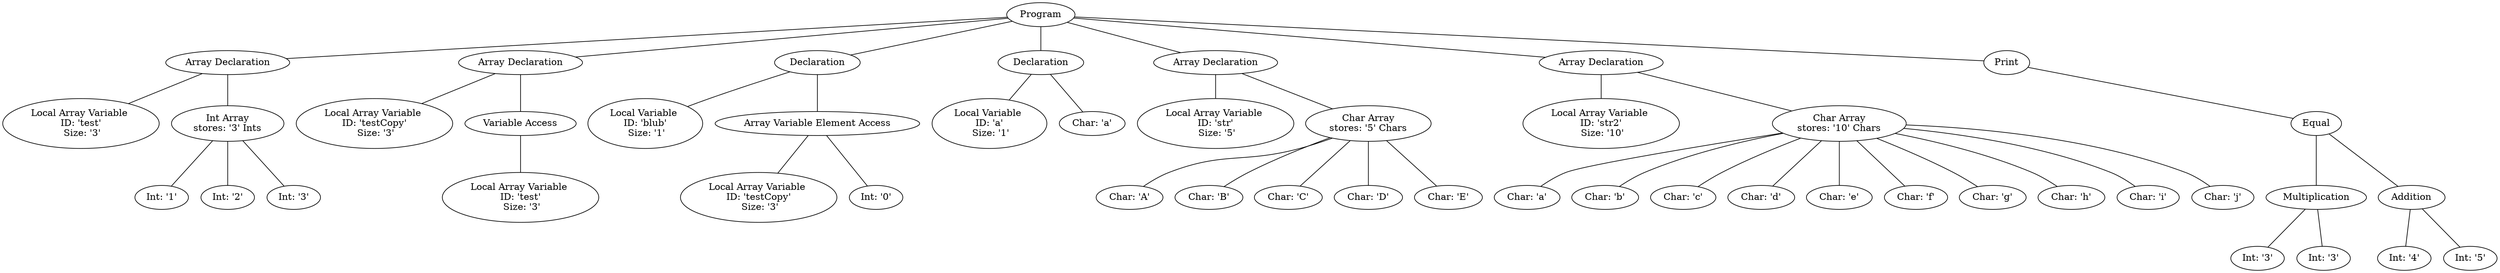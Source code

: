 graph {
   XEAsZErQ [label=<Program>];
   cEnFWzQn [label=<Array Declaration>];
   ucJDRPSB [label=<Array Declaration>];
   CCUBdNBn [label=<Declaration>];
   UCUMRCrR [label=<Declaration>];
   fDuXKnAK [label=<Array Declaration>];
   BBkZiLbo [label=<Array Declaration>];
   jBSJsIuz [label=<Print>];
   oPmJXgQV [label=<Local Array Variable <br/>ID: 'test'<br/> Size: '3'>];
   GOpkKzPc [label=<Int Array<br/>stores: '3' Ints>];
   ZNayzWkg [label=<Local Array Variable <br/>ID: 'testCopy'<br/> Size: '3'>];
   jLodgwJy [label=<Variable Access>];
   wwciFwXA [label=<Local Variable <br/>ID: 'blub'<br/> Size: '1'>];
   cTwytZRZ [label=<Array Variable Element Access>];
   zrvAdbDP [label=<Local Variable <br/>ID: 'a'<br/> Size: '1'>];
   GvDfqhtd [label=<Char: 'a'>];
   lefzfAvb [label=<Local Array Variable <br/>ID: 'str'<br/> Size: '5'>];
   CvauMXCU [label=<Char Array<br/>stores: '5' Chars>];
   aIWTzJsD [label=<Local Array Variable <br/>ID: 'str2'<br/> Size: '10'>];
   xhAGvLRS [label=<Char Array<br/>stores: '10' Chars>];
   UIjJCcpq [label=<Equal>];
   YuNiAvtD [label=<Int: '1'>];
   VQtPiFUg [label=<Int: '2'>];
   hFsipJqI [label=<Int: '3'>];
   drHhUuiT [label=<Local Array Variable <br/>ID: 'test'<br/> Size: '3'>];
   hhdDTgTJ [label=<Local Array Variable <br/>ID: 'testCopy'<br/> Size: '3'>];
   BGQTCtyX [label=<Int: '0'>];
   RXjWTiqx [label=<Char: 'A'>];
   oyLUYMdZ [label=<Char: 'B'>];
   kYIDVAdA [label=<Char: 'C'>];
   fJbUVZyD [label=<Char: 'D'>];
   UBbaQUux [label=<Char: 'E'>];
   uqAYagak [label=<Char: 'a'>];
   YaOXTpWU [label=<Char: 'b'>];
   FhZwDCeC [label=<Char: 'c'>];
   qOsSntEi [label=<Char: 'd'>];
   nwVbocIL [label=<Char: 'e'>];
   EgnbnLmI [label=<Char: 'f'>];
   xYTmJyzT [label=<Char: 'g'>];
   FzISbkIU [label=<Char: 'h'>];
   kOPkxjNx [label=<Char: 'i'>];
   RmZTprAv [label=<Char: 'j'>];
   lwwtMiST [label=<Multiplication>];
   NBjgMFTA [label=<Addition>];
   BSNnOJzo [label=<Int: '3'>];
   fLxNrgrj [label=<Int: '3'>];
   YycHYoMN [label=<Int: '4'>];
   ZOdupXfe [label=<Int: '5'>];
   
   { rank=same; XEAsZErQ  }
   { rank=same; cEnFWzQn ucJDRPSB CCUBdNBn UCUMRCrR fDuXKnAK BBkZiLbo jBSJsIuz  }
   { rank=same; oPmJXgQV GOpkKzPc ZNayzWkg jLodgwJy wwciFwXA cTwytZRZ zrvAdbDP GvDfqhtd lefzfAvb CvauMXCU aIWTzJsD xhAGvLRS UIjJCcpq  }
   { rank=same; YuNiAvtD VQtPiFUg hFsipJqI drHhUuiT hhdDTgTJ BGQTCtyX RXjWTiqx oyLUYMdZ kYIDVAdA fJbUVZyD UBbaQUux uqAYagak YaOXTpWU FhZwDCeC qOsSntEi nwVbocIL EgnbnLmI xYTmJyzT FzISbkIU kOPkxjNx RmZTprAv lwwtMiST NBjgMFTA  }
   { rank=same; BSNnOJzo fLxNrgrj YycHYoMN ZOdupXfe  }
   

   UCUMRCrR -- zrvAdbDP
   UCUMRCrR -- GvDfqhtd
   lwwtMiST -- BSNnOJzo
   lwwtMiST -- fLxNrgrj
   CvauMXCU -- RXjWTiqx
   CvauMXCU -- oyLUYMdZ
   CvauMXCU -- kYIDVAdA
   CvauMXCU -- fJbUVZyD
   CvauMXCU -- UBbaQUux
   jLodgwJy -- drHhUuiT
   UIjJCcpq -- lwwtMiST
   UIjJCcpq -- NBjgMFTA
   CCUBdNBn -- wwciFwXA
   CCUBdNBn -- cTwytZRZ
   XEAsZErQ -- cEnFWzQn
   XEAsZErQ -- ucJDRPSB
   XEAsZErQ -- CCUBdNBn
   XEAsZErQ -- UCUMRCrR
   XEAsZErQ -- fDuXKnAK
   XEAsZErQ -- BBkZiLbo
   XEAsZErQ -- jBSJsIuz
   cTwytZRZ -- hhdDTgTJ
   cTwytZRZ -- BGQTCtyX
   NBjgMFTA -- YycHYoMN
   NBjgMFTA -- ZOdupXfe
   fDuXKnAK -- lefzfAvb
   fDuXKnAK -- CvauMXCU
   ucJDRPSB -- ZNayzWkg
   ucJDRPSB -- jLodgwJy
   BBkZiLbo -- aIWTzJsD
   BBkZiLbo -- xhAGvLRS
   xhAGvLRS -- uqAYagak
   xhAGvLRS -- YaOXTpWU
   xhAGvLRS -- FhZwDCeC
   xhAGvLRS -- qOsSntEi
   xhAGvLRS -- nwVbocIL
   xhAGvLRS -- EgnbnLmI
   xhAGvLRS -- xYTmJyzT
   xhAGvLRS -- FzISbkIU
   xhAGvLRS -- kOPkxjNx
   xhAGvLRS -- RmZTprAv
   GOpkKzPc -- YuNiAvtD
   GOpkKzPc -- VQtPiFUg
   GOpkKzPc -- hFsipJqI
   cEnFWzQn -- oPmJXgQV
   cEnFWzQn -- GOpkKzPc
   jBSJsIuz -- UIjJCcpq
   
}